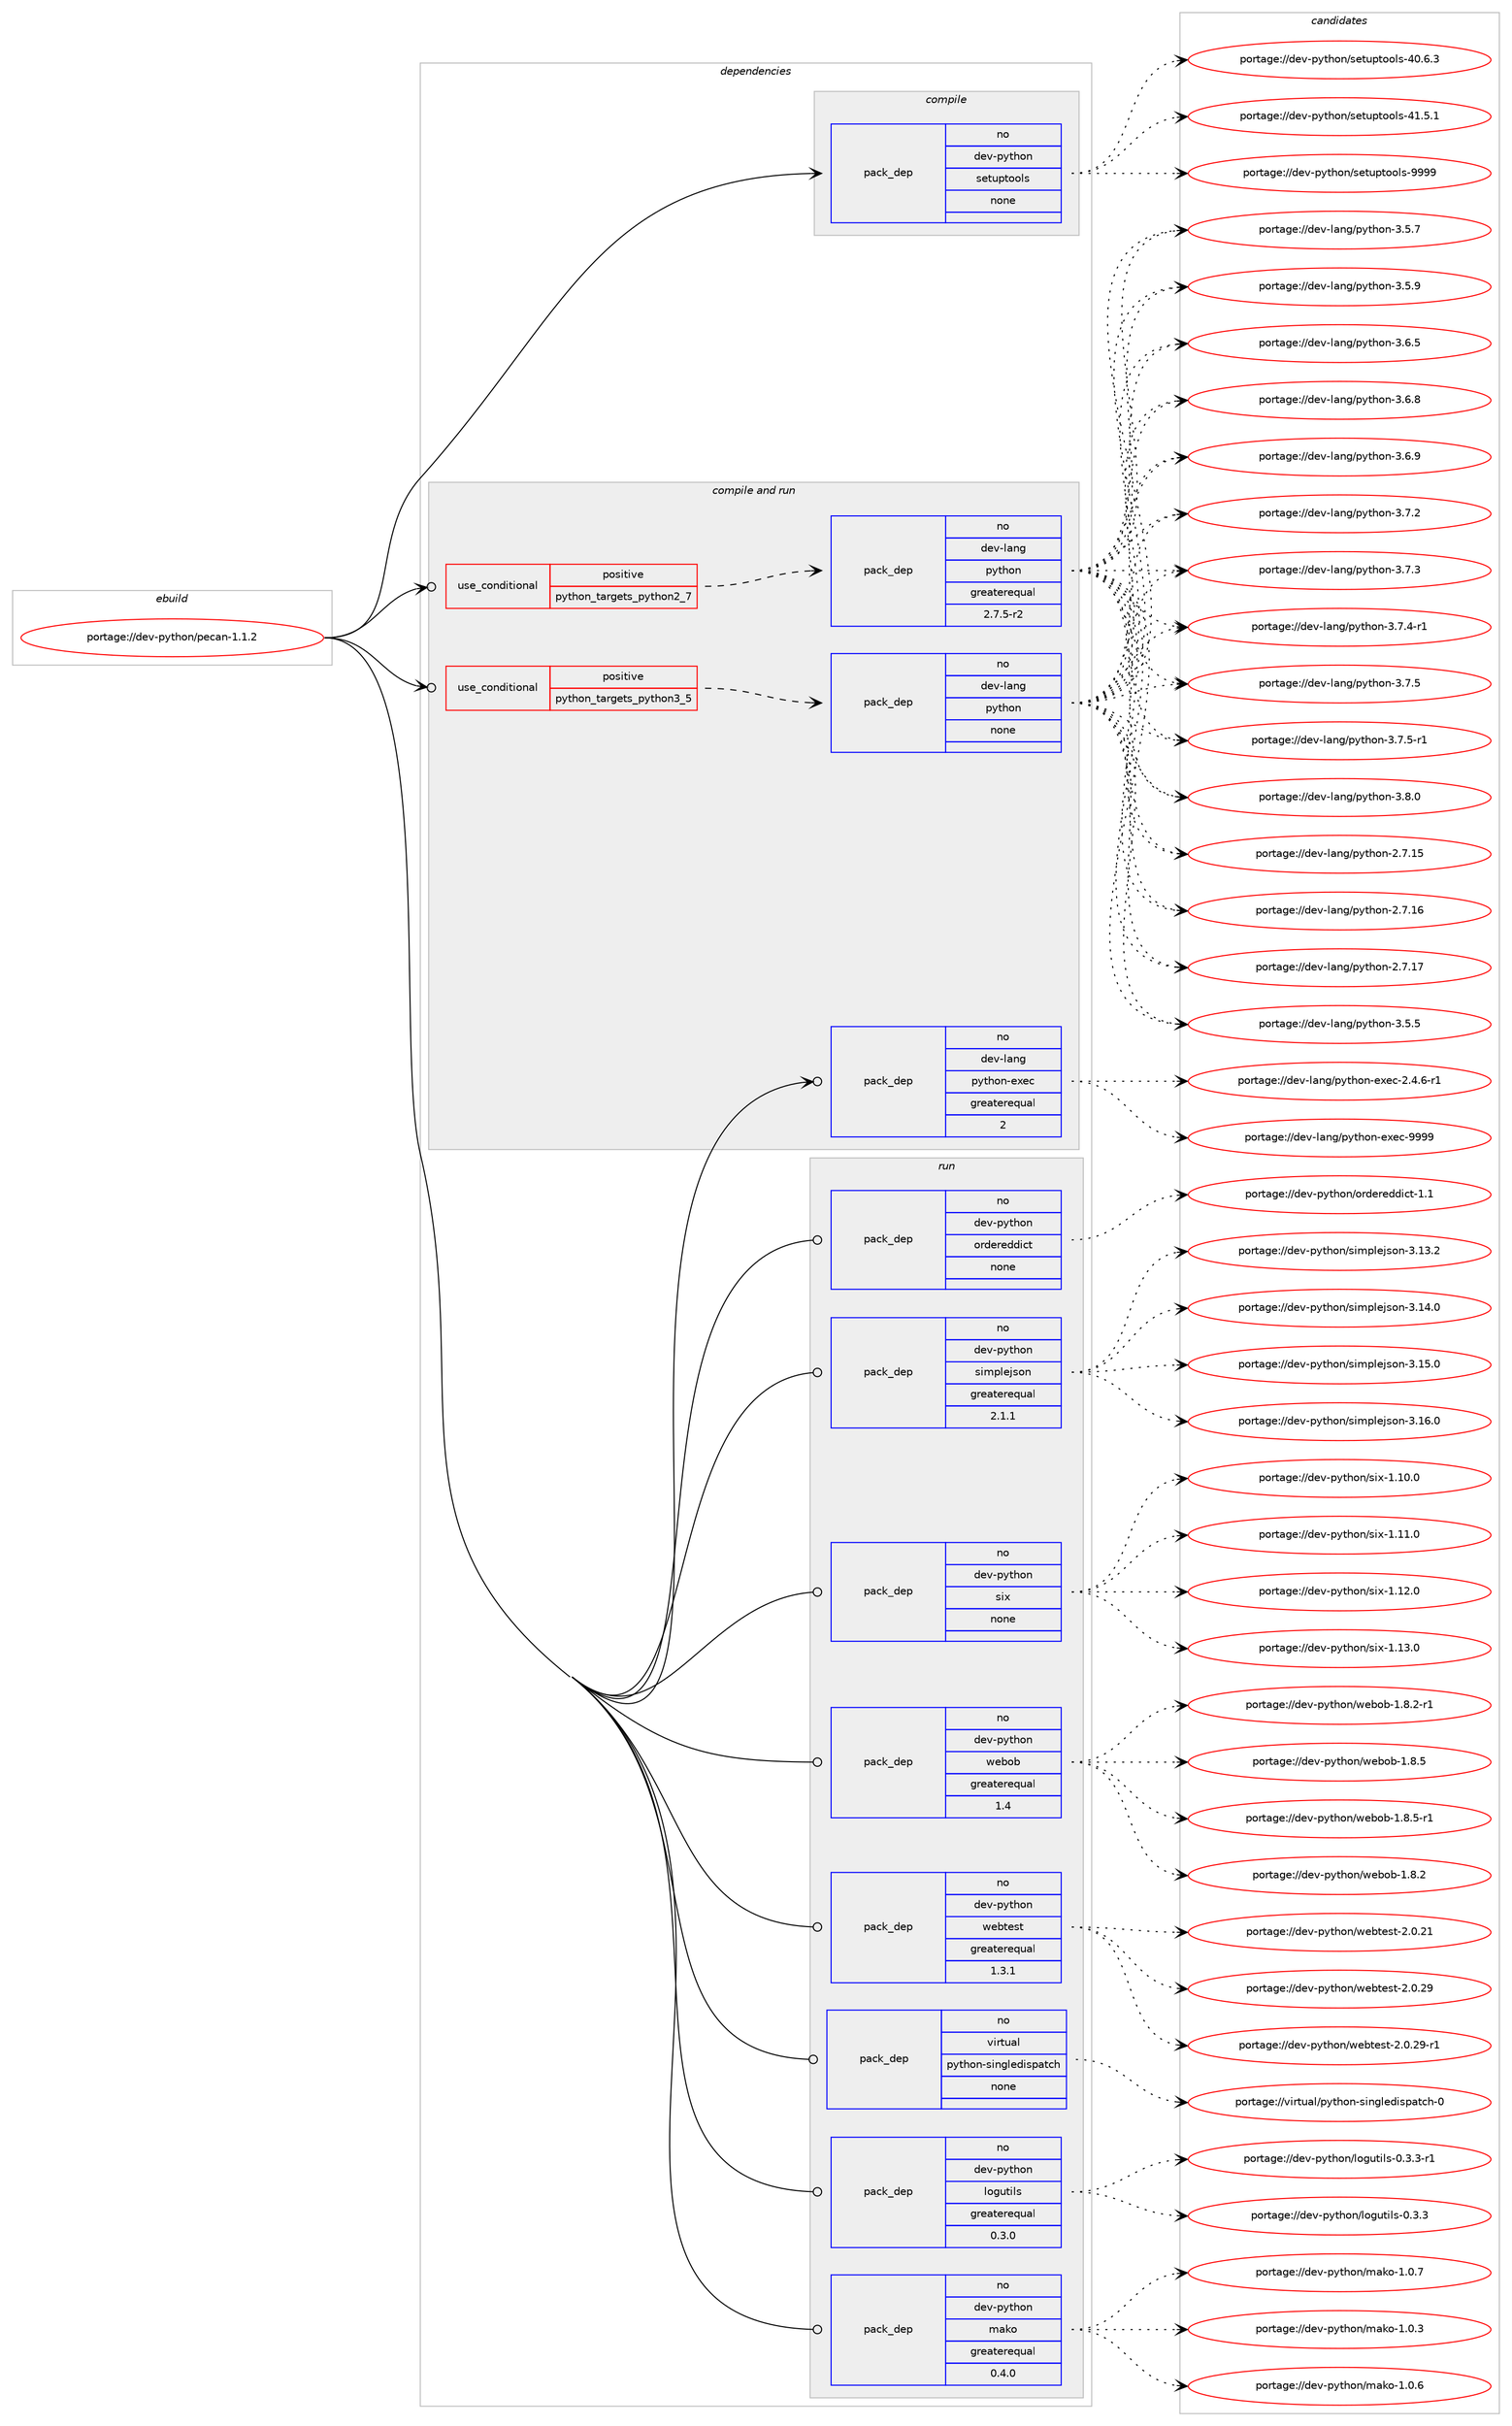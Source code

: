 digraph prolog {

# *************
# Graph options
# *************

newrank=true;
concentrate=true;
compound=true;
graph [rankdir=LR,fontname=Helvetica,fontsize=10,ranksep=1.5];#, ranksep=2.5, nodesep=0.2];
edge  [arrowhead=vee];
node  [fontname=Helvetica,fontsize=10];

# **********
# The ebuild
# **********

subgraph cluster_leftcol {
color=gray;
label=<<i>ebuild</i>>;
id [label="portage://dev-python/pecan-1.1.2", color=red, width=4, href="../dev-python/pecan-1.1.2.svg"];
}

# ****************
# The dependencies
# ****************

subgraph cluster_midcol {
color=gray;
label=<<i>dependencies</i>>;
subgraph cluster_compile {
fillcolor="#eeeeee";
style=filled;
label=<<i>compile</i>>;
subgraph pack119404 {
dependency156368 [label=<<TABLE BORDER="0" CELLBORDER="1" CELLSPACING="0" CELLPADDING="4" WIDTH="220"><TR><TD ROWSPAN="6" CELLPADDING="30">pack_dep</TD></TR><TR><TD WIDTH="110">no</TD></TR><TR><TD>dev-python</TD></TR><TR><TD>setuptools</TD></TR><TR><TD>none</TD></TR><TR><TD></TD></TR></TABLE>>, shape=none, color=blue];
}
id:e -> dependency156368:w [weight=20,style="solid",arrowhead="vee"];
}
subgraph cluster_compileandrun {
fillcolor="#eeeeee";
style=filled;
label=<<i>compile and run</i>>;
subgraph cond33601 {
dependency156369 [label=<<TABLE BORDER="0" CELLBORDER="1" CELLSPACING="0" CELLPADDING="4"><TR><TD ROWSPAN="3" CELLPADDING="10">use_conditional</TD></TR><TR><TD>positive</TD></TR><TR><TD>python_targets_python2_7</TD></TR></TABLE>>, shape=none, color=red];
subgraph pack119405 {
dependency156370 [label=<<TABLE BORDER="0" CELLBORDER="1" CELLSPACING="0" CELLPADDING="4" WIDTH="220"><TR><TD ROWSPAN="6" CELLPADDING="30">pack_dep</TD></TR><TR><TD WIDTH="110">no</TD></TR><TR><TD>dev-lang</TD></TR><TR><TD>python</TD></TR><TR><TD>greaterequal</TD></TR><TR><TD>2.7.5-r2</TD></TR></TABLE>>, shape=none, color=blue];
}
dependency156369:e -> dependency156370:w [weight=20,style="dashed",arrowhead="vee"];
}
id:e -> dependency156369:w [weight=20,style="solid",arrowhead="odotvee"];
subgraph cond33602 {
dependency156371 [label=<<TABLE BORDER="0" CELLBORDER="1" CELLSPACING="0" CELLPADDING="4"><TR><TD ROWSPAN="3" CELLPADDING="10">use_conditional</TD></TR><TR><TD>positive</TD></TR><TR><TD>python_targets_python3_5</TD></TR></TABLE>>, shape=none, color=red];
subgraph pack119406 {
dependency156372 [label=<<TABLE BORDER="0" CELLBORDER="1" CELLSPACING="0" CELLPADDING="4" WIDTH="220"><TR><TD ROWSPAN="6" CELLPADDING="30">pack_dep</TD></TR><TR><TD WIDTH="110">no</TD></TR><TR><TD>dev-lang</TD></TR><TR><TD>python</TD></TR><TR><TD>none</TD></TR><TR><TD></TD></TR></TABLE>>, shape=none, color=blue];
}
dependency156371:e -> dependency156372:w [weight=20,style="dashed",arrowhead="vee"];
}
id:e -> dependency156371:w [weight=20,style="solid",arrowhead="odotvee"];
subgraph pack119407 {
dependency156373 [label=<<TABLE BORDER="0" CELLBORDER="1" CELLSPACING="0" CELLPADDING="4" WIDTH="220"><TR><TD ROWSPAN="6" CELLPADDING="30">pack_dep</TD></TR><TR><TD WIDTH="110">no</TD></TR><TR><TD>dev-lang</TD></TR><TR><TD>python-exec</TD></TR><TR><TD>greaterequal</TD></TR><TR><TD>2</TD></TR></TABLE>>, shape=none, color=blue];
}
id:e -> dependency156373:w [weight=20,style="solid",arrowhead="odotvee"];
}
subgraph cluster_run {
fillcolor="#eeeeee";
style=filled;
label=<<i>run</i>>;
subgraph pack119408 {
dependency156374 [label=<<TABLE BORDER="0" CELLBORDER="1" CELLSPACING="0" CELLPADDING="4" WIDTH="220"><TR><TD ROWSPAN="6" CELLPADDING="30">pack_dep</TD></TR><TR><TD WIDTH="110">no</TD></TR><TR><TD>dev-python</TD></TR><TR><TD>logutils</TD></TR><TR><TD>greaterequal</TD></TR><TR><TD>0.3.0</TD></TR></TABLE>>, shape=none, color=blue];
}
id:e -> dependency156374:w [weight=20,style="solid",arrowhead="odot"];
subgraph pack119409 {
dependency156375 [label=<<TABLE BORDER="0" CELLBORDER="1" CELLSPACING="0" CELLPADDING="4" WIDTH="220"><TR><TD ROWSPAN="6" CELLPADDING="30">pack_dep</TD></TR><TR><TD WIDTH="110">no</TD></TR><TR><TD>dev-python</TD></TR><TR><TD>mako</TD></TR><TR><TD>greaterequal</TD></TR><TR><TD>0.4.0</TD></TR></TABLE>>, shape=none, color=blue];
}
id:e -> dependency156375:w [weight=20,style="solid",arrowhead="odot"];
subgraph pack119410 {
dependency156376 [label=<<TABLE BORDER="0" CELLBORDER="1" CELLSPACING="0" CELLPADDING="4" WIDTH="220"><TR><TD ROWSPAN="6" CELLPADDING="30">pack_dep</TD></TR><TR><TD WIDTH="110">no</TD></TR><TR><TD>dev-python</TD></TR><TR><TD>ordereddict</TD></TR><TR><TD>none</TD></TR><TR><TD></TD></TR></TABLE>>, shape=none, color=blue];
}
id:e -> dependency156376:w [weight=20,style="solid",arrowhead="odot"];
subgraph pack119411 {
dependency156377 [label=<<TABLE BORDER="0" CELLBORDER="1" CELLSPACING="0" CELLPADDING="4" WIDTH="220"><TR><TD ROWSPAN="6" CELLPADDING="30">pack_dep</TD></TR><TR><TD WIDTH="110">no</TD></TR><TR><TD>dev-python</TD></TR><TR><TD>simplejson</TD></TR><TR><TD>greaterequal</TD></TR><TR><TD>2.1.1</TD></TR></TABLE>>, shape=none, color=blue];
}
id:e -> dependency156377:w [weight=20,style="solid",arrowhead="odot"];
subgraph pack119412 {
dependency156378 [label=<<TABLE BORDER="0" CELLBORDER="1" CELLSPACING="0" CELLPADDING="4" WIDTH="220"><TR><TD ROWSPAN="6" CELLPADDING="30">pack_dep</TD></TR><TR><TD WIDTH="110">no</TD></TR><TR><TD>dev-python</TD></TR><TR><TD>six</TD></TR><TR><TD>none</TD></TR><TR><TD></TD></TR></TABLE>>, shape=none, color=blue];
}
id:e -> dependency156378:w [weight=20,style="solid",arrowhead="odot"];
subgraph pack119413 {
dependency156379 [label=<<TABLE BORDER="0" CELLBORDER="1" CELLSPACING="0" CELLPADDING="4" WIDTH="220"><TR><TD ROWSPAN="6" CELLPADDING="30">pack_dep</TD></TR><TR><TD WIDTH="110">no</TD></TR><TR><TD>dev-python</TD></TR><TR><TD>webob</TD></TR><TR><TD>greaterequal</TD></TR><TR><TD>1.4</TD></TR></TABLE>>, shape=none, color=blue];
}
id:e -> dependency156379:w [weight=20,style="solid",arrowhead="odot"];
subgraph pack119414 {
dependency156380 [label=<<TABLE BORDER="0" CELLBORDER="1" CELLSPACING="0" CELLPADDING="4" WIDTH="220"><TR><TD ROWSPAN="6" CELLPADDING="30">pack_dep</TD></TR><TR><TD WIDTH="110">no</TD></TR><TR><TD>dev-python</TD></TR><TR><TD>webtest</TD></TR><TR><TD>greaterequal</TD></TR><TR><TD>1.3.1</TD></TR></TABLE>>, shape=none, color=blue];
}
id:e -> dependency156380:w [weight=20,style="solid",arrowhead="odot"];
subgraph pack119415 {
dependency156381 [label=<<TABLE BORDER="0" CELLBORDER="1" CELLSPACING="0" CELLPADDING="4" WIDTH="220"><TR><TD ROWSPAN="6" CELLPADDING="30">pack_dep</TD></TR><TR><TD WIDTH="110">no</TD></TR><TR><TD>virtual</TD></TR><TR><TD>python-singledispatch</TD></TR><TR><TD>none</TD></TR><TR><TD></TD></TR></TABLE>>, shape=none, color=blue];
}
id:e -> dependency156381:w [weight=20,style="solid",arrowhead="odot"];
}
}

# **************
# The candidates
# **************

subgraph cluster_choices {
rank=same;
color=gray;
label=<<i>candidates</i>>;

subgraph choice119404 {
color=black;
nodesep=1;
choiceportage100101118451121211161041111104711510111611711211611111110811545524846544651 [label="portage://dev-python/setuptools-40.6.3", color=red, width=4,href="../dev-python/setuptools-40.6.3.svg"];
choiceportage100101118451121211161041111104711510111611711211611111110811545524946534649 [label="portage://dev-python/setuptools-41.5.1", color=red, width=4,href="../dev-python/setuptools-41.5.1.svg"];
choiceportage10010111845112121116104111110471151011161171121161111111081154557575757 [label="portage://dev-python/setuptools-9999", color=red, width=4,href="../dev-python/setuptools-9999.svg"];
dependency156368:e -> choiceportage100101118451121211161041111104711510111611711211611111110811545524846544651:w [style=dotted,weight="100"];
dependency156368:e -> choiceportage100101118451121211161041111104711510111611711211611111110811545524946534649:w [style=dotted,weight="100"];
dependency156368:e -> choiceportage10010111845112121116104111110471151011161171121161111111081154557575757:w [style=dotted,weight="100"];
}
subgraph choice119405 {
color=black;
nodesep=1;
choiceportage10010111845108971101034711212111610411111045504655464953 [label="portage://dev-lang/python-2.7.15", color=red, width=4,href="../dev-lang/python-2.7.15.svg"];
choiceportage10010111845108971101034711212111610411111045504655464954 [label="portage://dev-lang/python-2.7.16", color=red, width=4,href="../dev-lang/python-2.7.16.svg"];
choiceportage10010111845108971101034711212111610411111045504655464955 [label="portage://dev-lang/python-2.7.17", color=red, width=4,href="../dev-lang/python-2.7.17.svg"];
choiceportage100101118451089711010347112121116104111110455146534653 [label="portage://dev-lang/python-3.5.5", color=red, width=4,href="../dev-lang/python-3.5.5.svg"];
choiceportage100101118451089711010347112121116104111110455146534655 [label="portage://dev-lang/python-3.5.7", color=red, width=4,href="../dev-lang/python-3.5.7.svg"];
choiceportage100101118451089711010347112121116104111110455146534657 [label="portage://dev-lang/python-3.5.9", color=red, width=4,href="../dev-lang/python-3.5.9.svg"];
choiceportage100101118451089711010347112121116104111110455146544653 [label="portage://dev-lang/python-3.6.5", color=red, width=4,href="../dev-lang/python-3.6.5.svg"];
choiceportage100101118451089711010347112121116104111110455146544656 [label="portage://dev-lang/python-3.6.8", color=red, width=4,href="../dev-lang/python-3.6.8.svg"];
choiceportage100101118451089711010347112121116104111110455146544657 [label="portage://dev-lang/python-3.6.9", color=red, width=4,href="../dev-lang/python-3.6.9.svg"];
choiceportage100101118451089711010347112121116104111110455146554650 [label="portage://dev-lang/python-3.7.2", color=red, width=4,href="../dev-lang/python-3.7.2.svg"];
choiceportage100101118451089711010347112121116104111110455146554651 [label="portage://dev-lang/python-3.7.3", color=red, width=4,href="../dev-lang/python-3.7.3.svg"];
choiceportage1001011184510897110103471121211161041111104551465546524511449 [label="portage://dev-lang/python-3.7.4-r1", color=red, width=4,href="../dev-lang/python-3.7.4-r1.svg"];
choiceportage100101118451089711010347112121116104111110455146554653 [label="portage://dev-lang/python-3.7.5", color=red, width=4,href="../dev-lang/python-3.7.5.svg"];
choiceportage1001011184510897110103471121211161041111104551465546534511449 [label="portage://dev-lang/python-3.7.5-r1", color=red, width=4,href="../dev-lang/python-3.7.5-r1.svg"];
choiceportage100101118451089711010347112121116104111110455146564648 [label="portage://dev-lang/python-3.8.0", color=red, width=4,href="../dev-lang/python-3.8.0.svg"];
dependency156370:e -> choiceportage10010111845108971101034711212111610411111045504655464953:w [style=dotted,weight="100"];
dependency156370:e -> choiceportage10010111845108971101034711212111610411111045504655464954:w [style=dotted,weight="100"];
dependency156370:e -> choiceportage10010111845108971101034711212111610411111045504655464955:w [style=dotted,weight="100"];
dependency156370:e -> choiceportage100101118451089711010347112121116104111110455146534653:w [style=dotted,weight="100"];
dependency156370:e -> choiceportage100101118451089711010347112121116104111110455146534655:w [style=dotted,weight="100"];
dependency156370:e -> choiceportage100101118451089711010347112121116104111110455146534657:w [style=dotted,weight="100"];
dependency156370:e -> choiceportage100101118451089711010347112121116104111110455146544653:w [style=dotted,weight="100"];
dependency156370:e -> choiceportage100101118451089711010347112121116104111110455146544656:w [style=dotted,weight="100"];
dependency156370:e -> choiceportage100101118451089711010347112121116104111110455146544657:w [style=dotted,weight="100"];
dependency156370:e -> choiceportage100101118451089711010347112121116104111110455146554650:w [style=dotted,weight="100"];
dependency156370:e -> choiceportage100101118451089711010347112121116104111110455146554651:w [style=dotted,weight="100"];
dependency156370:e -> choiceportage1001011184510897110103471121211161041111104551465546524511449:w [style=dotted,weight="100"];
dependency156370:e -> choiceportage100101118451089711010347112121116104111110455146554653:w [style=dotted,weight="100"];
dependency156370:e -> choiceportage1001011184510897110103471121211161041111104551465546534511449:w [style=dotted,weight="100"];
dependency156370:e -> choiceportage100101118451089711010347112121116104111110455146564648:w [style=dotted,weight="100"];
}
subgraph choice119406 {
color=black;
nodesep=1;
choiceportage10010111845108971101034711212111610411111045504655464953 [label="portage://dev-lang/python-2.7.15", color=red, width=4,href="../dev-lang/python-2.7.15.svg"];
choiceportage10010111845108971101034711212111610411111045504655464954 [label="portage://dev-lang/python-2.7.16", color=red, width=4,href="../dev-lang/python-2.7.16.svg"];
choiceportage10010111845108971101034711212111610411111045504655464955 [label="portage://dev-lang/python-2.7.17", color=red, width=4,href="../dev-lang/python-2.7.17.svg"];
choiceportage100101118451089711010347112121116104111110455146534653 [label="portage://dev-lang/python-3.5.5", color=red, width=4,href="../dev-lang/python-3.5.5.svg"];
choiceportage100101118451089711010347112121116104111110455146534655 [label="portage://dev-lang/python-3.5.7", color=red, width=4,href="../dev-lang/python-3.5.7.svg"];
choiceportage100101118451089711010347112121116104111110455146534657 [label="portage://dev-lang/python-3.5.9", color=red, width=4,href="../dev-lang/python-3.5.9.svg"];
choiceportage100101118451089711010347112121116104111110455146544653 [label="portage://dev-lang/python-3.6.5", color=red, width=4,href="../dev-lang/python-3.6.5.svg"];
choiceportage100101118451089711010347112121116104111110455146544656 [label="portage://dev-lang/python-3.6.8", color=red, width=4,href="../dev-lang/python-3.6.8.svg"];
choiceportage100101118451089711010347112121116104111110455146544657 [label="portage://dev-lang/python-3.6.9", color=red, width=4,href="../dev-lang/python-3.6.9.svg"];
choiceportage100101118451089711010347112121116104111110455146554650 [label="portage://dev-lang/python-3.7.2", color=red, width=4,href="../dev-lang/python-3.7.2.svg"];
choiceportage100101118451089711010347112121116104111110455146554651 [label="portage://dev-lang/python-3.7.3", color=red, width=4,href="../dev-lang/python-3.7.3.svg"];
choiceportage1001011184510897110103471121211161041111104551465546524511449 [label="portage://dev-lang/python-3.7.4-r1", color=red, width=4,href="../dev-lang/python-3.7.4-r1.svg"];
choiceportage100101118451089711010347112121116104111110455146554653 [label="portage://dev-lang/python-3.7.5", color=red, width=4,href="../dev-lang/python-3.7.5.svg"];
choiceportage1001011184510897110103471121211161041111104551465546534511449 [label="portage://dev-lang/python-3.7.5-r1", color=red, width=4,href="../dev-lang/python-3.7.5-r1.svg"];
choiceportage100101118451089711010347112121116104111110455146564648 [label="portage://dev-lang/python-3.8.0", color=red, width=4,href="../dev-lang/python-3.8.0.svg"];
dependency156372:e -> choiceportage10010111845108971101034711212111610411111045504655464953:w [style=dotted,weight="100"];
dependency156372:e -> choiceportage10010111845108971101034711212111610411111045504655464954:w [style=dotted,weight="100"];
dependency156372:e -> choiceportage10010111845108971101034711212111610411111045504655464955:w [style=dotted,weight="100"];
dependency156372:e -> choiceportage100101118451089711010347112121116104111110455146534653:w [style=dotted,weight="100"];
dependency156372:e -> choiceportage100101118451089711010347112121116104111110455146534655:w [style=dotted,weight="100"];
dependency156372:e -> choiceportage100101118451089711010347112121116104111110455146534657:w [style=dotted,weight="100"];
dependency156372:e -> choiceportage100101118451089711010347112121116104111110455146544653:w [style=dotted,weight="100"];
dependency156372:e -> choiceportage100101118451089711010347112121116104111110455146544656:w [style=dotted,weight="100"];
dependency156372:e -> choiceportage100101118451089711010347112121116104111110455146544657:w [style=dotted,weight="100"];
dependency156372:e -> choiceportage100101118451089711010347112121116104111110455146554650:w [style=dotted,weight="100"];
dependency156372:e -> choiceportage100101118451089711010347112121116104111110455146554651:w [style=dotted,weight="100"];
dependency156372:e -> choiceportage1001011184510897110103471121211161041111104551465546524511449:w [style=dotted,weight="100"];
dependency156372:e -> choiceportage100101118451089711010347112121116104111110455146554653:w [style=dotted,weight="100"];
dependency156372:e -> choiceportage1001011184510897110103471121211161041111104551465546534511449:w [style=dotted,weight="100"];
dependency156372:e -> choiceportage100101118451089711010347112121116104111110455146564648:w [style=dotted,weight="100"];
}
subgraph choice119407 {
color=black;
nodesep=1;
choiceportage10010111845108971101034711212111610411111045101120101994550465246544511449 [label="portage://dev-lang/python-exec-2.4.6-r1", color=red, width=4,href="../dev-lang/python-exec-2.4.6-r1.svg"];
choiceportage10010111845108971101034711212111610411111045101120101994557575757 [label="portage://dev-lang/python-exec-9999", color=red, width=4,href="../dev-lang/python-exec-9999.svg"];
dependency156373:e -> choiceportage10010111845108971101034711212111610411111045101120101994550465246544511449:w [style=dotted,weight="100"];
dependency156373:e -> choiceportage10010111845108971101034711212111610411111045101120101994557575757:w [style=dotted,weight="100"];
}
subgraph choice119408 {
color=black;
nodesep=1;
choiceportage1001011184511212111610411111047108111103117116105108115454846514651 [label="portage://dev-python/logutils-0.3.3", color=red, width=4,href="../dev-python/logutils-0.3.3.svg"];
choiceportage10010111845112121116104111110471081111031171161051081154548465146514511449 [label="portage://dev-python/logutils-0.3.3-r1", color=red, width=4,href="../dev-python/logutils-0.3.3-r1.svg"];
dependency156374:e -> choiceportage1001011184511212111610411111047108111103117116105108115454846514651:w [style=dotted,weight="100"];
dependency156374:e -> choiceportage10010111845112121116104111110471081111031171161051081154548465146514511449:w [style=dotted,weight="100"];
}
subgraph choice119409 {
color=black;
nodesep=1;
choiceportage100101118451121211161041111104710997107111454946484651 [label="portage://dev-python/mako-1.0.3", color=red, width=4,href="../dev-python/mako-1.0.3.svg"];
choiceportage100101118451121211161041111104710997107111454946484654 [label="portage://dev-python/mako-1.0.6", color=red, width=4,href="../dev-python/mako-1.0.6.svg"];
choiceportage100101118451121211161041111104710997107111454946484655 [label="portage://dev-python/mako-1.0.7", color=red, width=4,href="../dev-python/mako-1.0.7.svg"];
dependency156375:e -> choiceportage100101118451121211161041111104710997107111454946484651:w [style=dotted,weight="100"];
dependency156375:e -> choiceportage100101118451121211161041111104710997107111454946484654:w [style=dotted,weight="100"];
dependency156375:e -> choiceportage100101118451121211161041111104710997107111454946484655:w [style=dotted,weight="100"];
}
subgraph choice119410 {
color=black;
nodesep=1;
choiceportage10010111845112121116104111110471111141001011141011001001059911645494649 [label="portage://dev-python/ordereddict-1.1", color=red, width=4,href="../dev-python/ordereddict-1.1.svg"];
dependency156376:e -> choiceportage10010111845112121116104111110471111141001011141011001001059911645494649:w [style=dotted,weight="100"];
}
subgraph choice119411 {
color=black;
nodesep=1;
choiceportage100101118451121211161041111104711510510911210810110611511111045514649514650 [label="portage://dev-python/simplejson-3.13.2", color=red, width=4,href="../dev-python/simplejson-3.13.2.svg"];
choiceportage100101118451121211161041111104711510510911210810110611511111045514649524648 [label="portage://dev-python/simplejson-3.14.0", color=red, width=4,href="../dev-python/simplejson-3.14.0.svg"];
choiceportage100101118451121211161041111104711510510911210810110611511111045514649534648 [label="portage://dev-python/simplejson-3.15.0", color=red, width=4,href="../dev-python/simplejson-3.15.0.svg"];
choiceportage100101118451121211161041111104711510510911210810110611511111045514649544648 [label="portage://dev-python/simplejson-3.16.0", color=red, width=4,href="../dev-python/simplejson-3.16.0.svg"];
dependency156377:e -> choiceportage100101118451121211161041111104711510510911210810110611511111045514649514650:w [style=dotted,weight="100"];
dependency156377:e -> choiceportage100101118451121211161041111104711510510911210810110611511111045514649524648:w [style=dotted,weight="100"];
dependency156377:e -> choiceportage100101118451121211161041111104711510510911210810110611511111045514649534648:w [style=dotted,weight="100"];
dependency156377:e -> choiceportage100101118451121211161041111104711510510911210810110611511111045514649544648:w [style=dotted,weight="100"];
}
subgraph choice119412 {
color=black;
nodesep=1;
choiceportage100101118451121211161041111104711510512045494649484648 [label="portage://dev-python/six-1.10.0", color=red, width=4,href="../dev-python/six-1.10.0.svg"];
choiceportage100101118451121211161041111104711510512045494649494648 [label="portage://dev-python/six-1.11.0", color=red, width=4,href="../dev-python/six-1.11.0.svg"];
choiceportage100101118451121211161041111104711510512045494649504648 [label="portage://dev-python/six-1.12.0", color=red, width=4,href="../dev-python/six-1.12.0.svg"];
choiceportage100101118451121211161041111104711510512045494649514648 [label="portage://dev-python/six-1.13.0", color=red, width=4,href="../dev-python/six-1.13.0.svg"];
dependency156378:e -> choiceportage100101118451121211161041111104711510512045494649484648:w [style=dotted,weight="100"];
dependency156378:e -> choiceportage100101118451121211161041111104711510512045494649494648:w [style=dotted,weight="100"];
dependency156378:e -> choiceportage100101118451121211161041111104711510512045494649504648:w [style=dotted,weight="100"];
dependency156378:e -> choiceportage100101118451121211161041111104711510512045494649514648:w [style=dotted,weight="100"];
}
subgraph choice119413 {
color=black;
nodesep=1;
choiceportage10010111845112121116104111110471191019811198454946564650 [label="portage://dev-python/webob-1.8.2", color=red, width=4,href="../dev-python/webob-1.8.2.svg"];
choiceportage100101118451121211161041111104711910198111984549465646504511449 [label="portage://dev-python/webob-1.8.2-r1", color=red, width=4,href="../dev-python/webob-1.8.2-r1.svg"];
choiceportage10010111845112121116104111110471191019811198454946564653 [label="portage://dev-python/webob-1.8.5", color=red, width=4,href="../dev-python/webob-1.8.5.svg"];
choiceportage100101118451121211161041111104711910198111984549465646534511449 [label="portage://dev-python/webob-1.8.5-r1", color=red, width=4,href="../dev-python/webob-1.8.5-r1.svg"];
dependency156379:e -> choiceportage10010111845112121116104111110471191019811198454946564650:w [style=dotted,weight="100"];
dependency156379:e -> choiceportage100101118451121211161041111104711910198111984549465646504511449:w [style=dotted,weight="100"];
dependency156379:e -> choiceportage10010111845112121116104111110471191019811198454946564653:w [style=dotted,weight="100"];
dependency156379:e -> choiceportage100101118451121211161041111104711910198111984549465646534511449:w [style=dotted,weight="100"];
}
subgraph choice119414 {
color=black;
nodesep=1;
choiceportage10010111845112121116104111110471191019811610111511645504648465049 [label="portage://dev-python/webtest-2.0.21", color=red, width=4,href="../dev-python/webtest-2.0.21.svg"];
choiceportage10010111845112121116104111110471191019811610111511645504648465057 [label="portage://dev-python/webtest-2.0.29", color=red, width=4,href="../dev-python/webtest-2.0.29.svg"];
choiceportage100101118451121211161041111104711910198116101115116455046484650574511449 [label="portage://dev-python/webtest-2.0.29-r1", color=red, width=4,href="../dev-python/webtest-2.0.29-r1.svg"];
dependency156380:e -> choiceportage10010111845112121116104111110471191019811610111511645504648465049:w [style=dotted,weight="100"];
dependency156380:e -> choiceportage10010111845112121116104111110471191019811610111511645504648465057:w [style=dotted,weight="100"];
dependency156380:e -> choiceportage100101118451121211161041111104711910198116101115116455046484650574511449:w [style=dotted,weight="100"];
}
subgraph choice119415 {
color=black;
nodesep=1;
choiceportage11810511411611797108471121211161041111104511510511010310810110010511511297116991044548 [label="portage://virtual/python-singledispatch-0", color=red, width=4,href="../virtual/python-singledispatch-0.svg"];
dependency156381:e -> choiceportage11810511411611797108471121211161041111104511510511010310810110010511511297116991044548:w [style=dotted,weight="100"];
}
}

}
